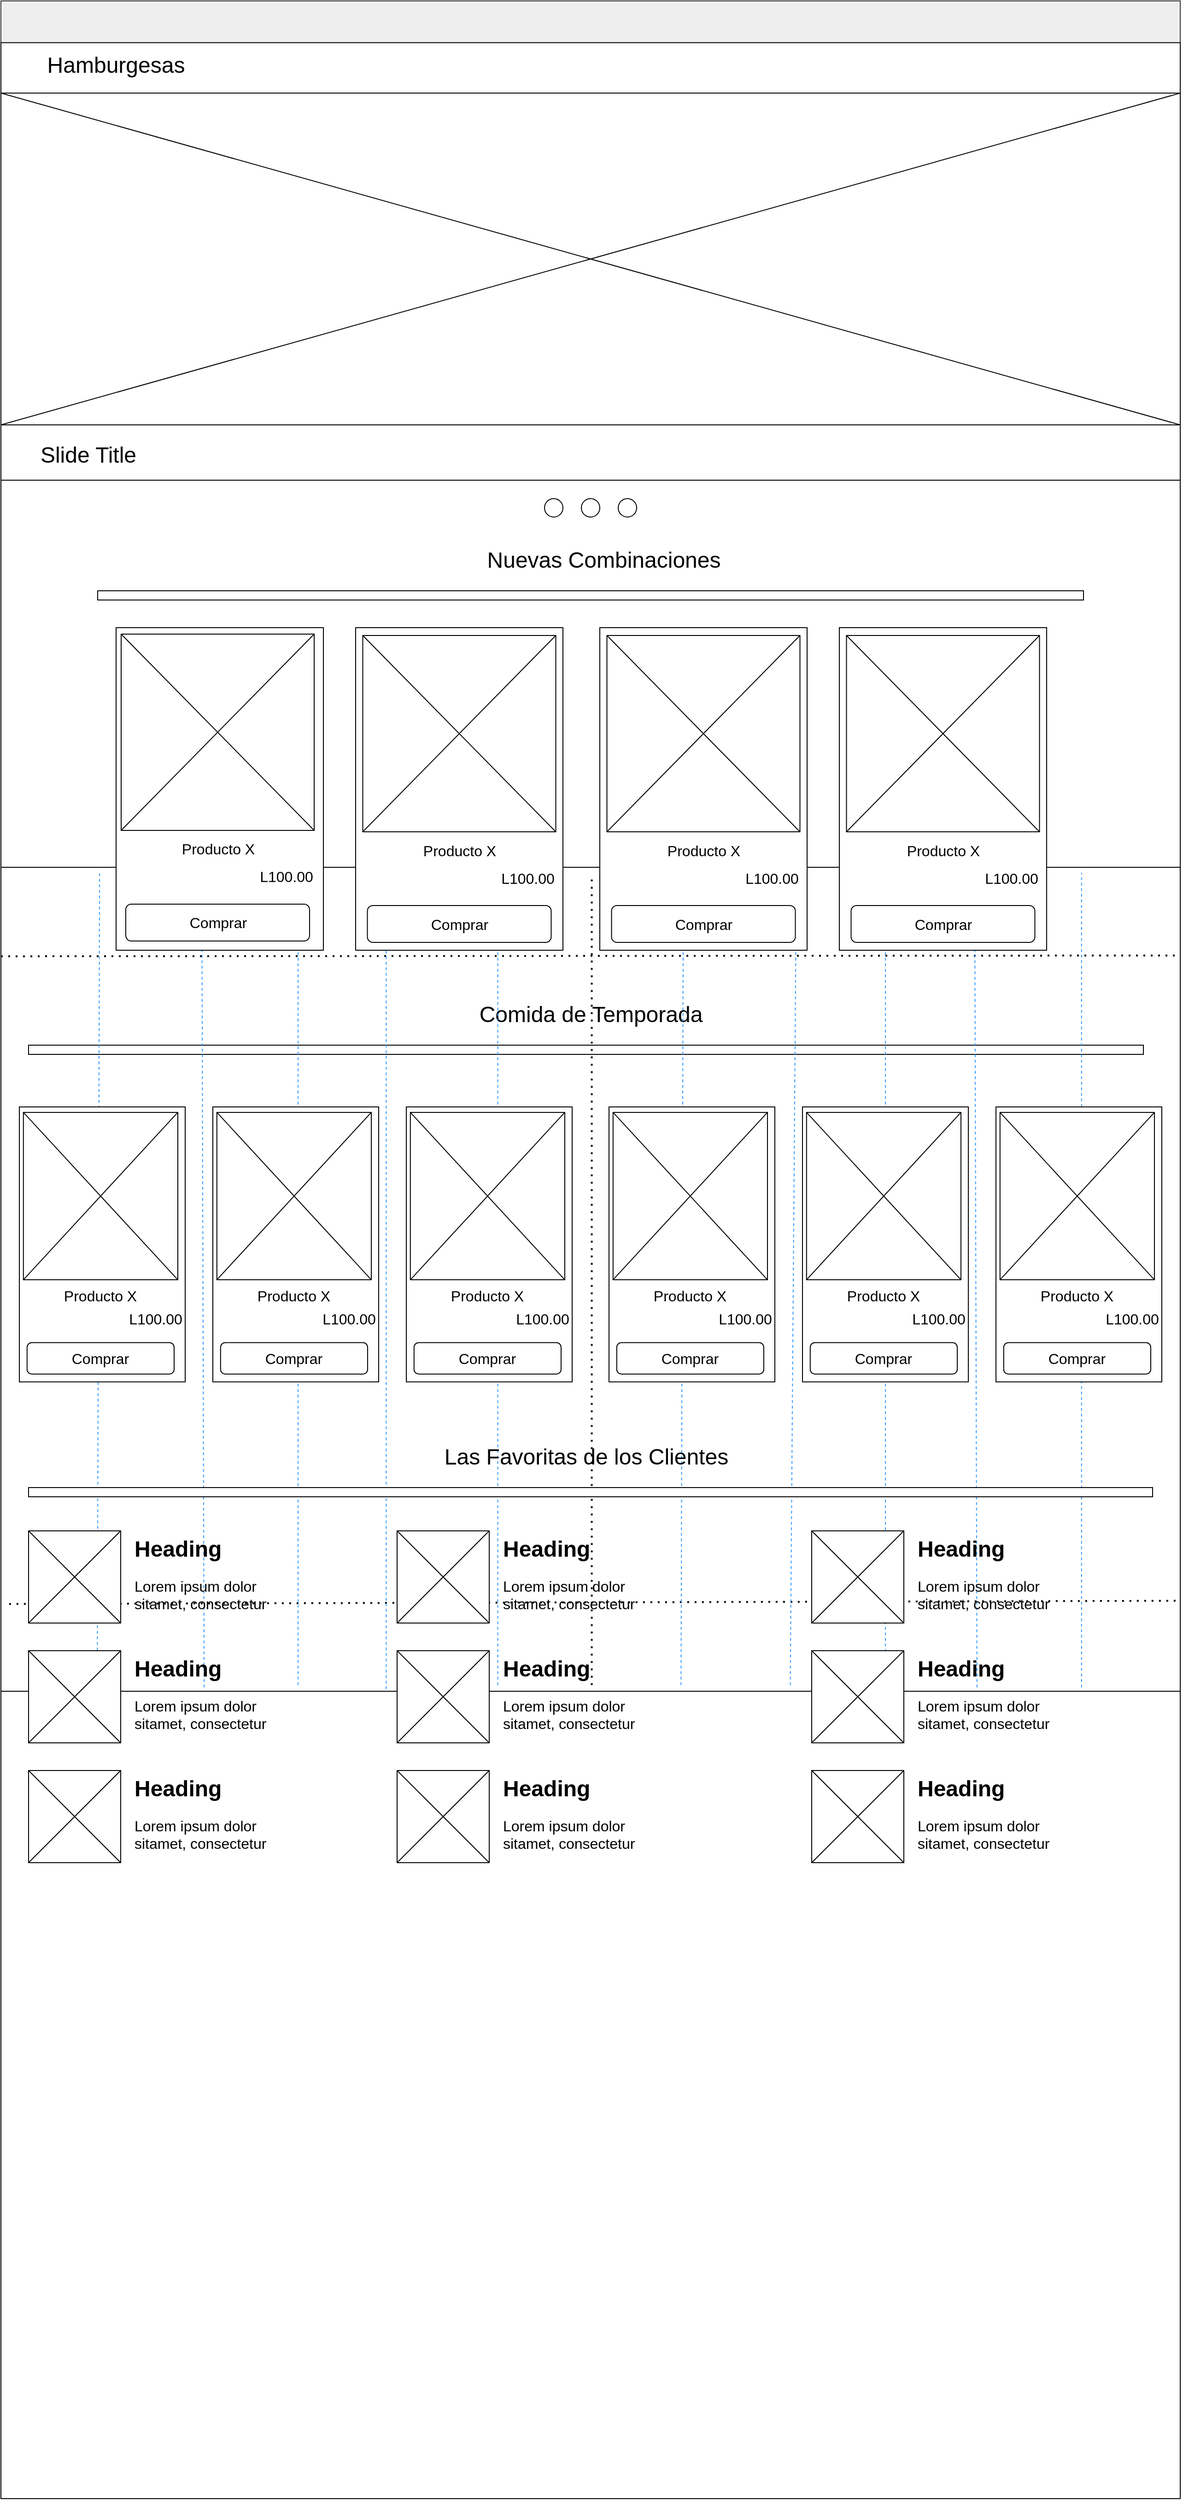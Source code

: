 <mxfile version="14.1.8" type="device"><diagram id="VRSxpaAzxX60_U7LWXu9" name="Página-1"><mxGraphModel dx="1874" dy="1692" grid="1" gridSize="10" guides="1" tooltips="1" connect="1" arrows="1" fold="1" page="1" pageScale="1" pageWidth="850" pageHeight="1100" math="0" shadow="0"><root><mxCell id="0"/><mxCell id="1" parent="0"/><mxCell id="ST38B6QtzJtZYHueAUox-1" value="" style="group;fontSize=16;" vertex="1" connectable="0" parent="1"><mxGeometry y="1610" width="1280" height="940" as="geometry"/></mxCell><mxCell id="ST38B6QtzJtZYHueAUox-2" value="" style="rounded=1;whiteSpace=wrap;html=1;fillColor=#eeeeee;strokeColor=#36393d;arcSize=0;" vertex="1" parent="ST38B6QtzJtZYHueAUox-1"><mxGeometry width="1280" height="50" as="geometry"/></mxCell><mxCell id="ST38B6QtzJtZYHueAUox-3" value="" style="rounded=1;whiteSpace=wrap;html=1;arcSize=0;" vertex="1" parent="ST38B6QtzJtZYHueAUox-1"><mxGeometry y="45.31" width="1280" height="894.69" as="geometry"/></mxCell><mxCell id="ST38B6QtzJtZYHueAUox-4" value="" style="group;imageHeight=6;" vertex="1" connectable="0" parent="1"><mxGeometry y="-160" width="1280" height="2040.0" as="geometry"/></mxCell><mxCell id="ST38B6QtzJtZYHueAUox-5" value="" style="group" vertex="1" connectable="0" parent="ST38B6QtzJtZYHueAUox-4"><mxGeometry x="1.137e-13" y="894.004" width="1280" height="1145.996" as="geometry"/></mxCell><mxCell id="ST38B6QtzJtZYHueAUox-6" value="" style="rounded=1;whiteSpace=wrap;html=1;fillColor=#eeeeee;strokeColor=#36393d;arcSize=0;" vertex="1" parent="ST38B6QtzJtZYHueAUox-5"><mxGeometry width="1280" height="50" as="geometry"/></mxCell><mxCell id="ST38B6QtzJtZYHueAUox-7" value="" style="rounded=1;whiteSpace=wrap;html=1;arcSize=0;" vertex="1" parent="ST38B6QtzJtZYHueAUox-5"><mxGeometry y="45.31" width="1280" height="894.69" as="geometry"/></mxCell><mxCell id="ST38B6QtzJtZYHueAUox-8" value="Comida de Temporada" style="text;html=1;strokeColor=none;fillColor=none;align=center;verticalAlign=middle;whiteSpace=wrap;rounded=0;fontSize=24;" vertex="1" parent="ST38B6QtzJtZYHueAUox-5"><mxGeometry x="453.75" y="196" width="372.5" height="20" as="geometry"/></mxCell><mxCell id="ST38B6QtzJtZYHueAUox-9" value="" style="rounded=0;whiteSpace=wrap;html=1;fontSize=24;imageHeight=6;imageWidth=24;" vertex="1" parent="ST38B6QtzJtZYHueAUox-5"><mxGeometry x="30" y="239" width="1210" height="10" as="geometry"/></mxCell><mxCell id="ST38B6QtzJtZYHueAUox-10" value="" style="group;fontSize=16;" vertex="1" connectable="0" parent="ST38B6QtzJtZYHueAUox-5"><mxGeometry x="-1.137e-13" y="47.656" width="1280" height="1098.34" as="geometry"/></mxCell><mxCell id="ST38B6QtzJtZYHueAUox-11" value="" style="endArrow=none;dashed=1;html=1;dashPattern=1 3;strokeWidth=2;entryX=0.5;entryY=0;entryDx=0;entryDy=0;exitX=0.5;exitY=1;exitDx=0;exitDy=0;" edge="1" parent="ST38B6QtzJtZYHueAUox-10"><mxGeometry x="3.825" width="62.866" height="57.507" as="geometry"><mxPoint x="641.275" y="885.603" as="sourcePoint"/><mxPoint x="641.275" y="6.108" as="targetPoint"/></mxGeometry></mxCell><mxCell id="ST38B6QtzJtZYHueAUox-12" value="" style="endArrow=none;dashed=1;html=1;dashPattern=1 3;strokeWidth=2;exitX=-0.003;exitY=0.101;exitDx=0;exitDy=0;exitPerimeter=0;entryX=0.997;entryY=0.1;entryDx=0;entryDy=0;entryPerimeter=0;" edge="1" parent="ST38B6QtzJtZYHueAUox-10"><mxGeometry x="3.825" width="62.866" height="57.507" as="geometry"><mxPoint y="94.937" as="sourcePoint"/><mxPoint x="1274.9" y="94.057" as="targetPoint"/></mxGeometry></mxCell><mxCell id="ST38B6QtzJtZYHueAUox-13" value="" style="endArrow=none;dashed=1;html=1;dashPattern=1 3;strokeWidth=2;exitX=0.004;exitY=0.9;exitDx=0;exitDy=0;exitPerimeter=0;entryX=1.001;entryY=0.896;entryDx=0;entryDy=0;entryPerimeter=0;" edge="1" parent="ST38B6QtzJtZYHueAUox-10"><mxGeometry x="3.825" width="62.866" height="57.507" as="geometry"><mxPoint x="8.924" y="797.653" as="sourcePoint"/><mxPoint x="1280" y="794.135" as="targetPoint"/></mxGeometry></mxCell><mxCell id="ST38B6QtzJtZYHueAUox-14" value="" style="endArrow=none;dashed=1;html=1;strokeColor=#3399FF;entryX=0.25;entryY=0;entryDx=0;entryDy=0;exitX=0.25;exitY=1;exitDx=0;exitDy=0;" edge="1" parent="ST38B6QtzJtZYHueAUox-10"><mxGeometry x="3.825" width="62.866" height="57.507" as="geometry"><mxPoint x="322.55" y="885.603" as="sourcePoint"/><mxPoint x="322.55" y="6.108" as="targetPoint"/></mxGeometry></mxCell><mxCell id="ST38B6QtzJtZYHueAUox-15" value="" style="endArrow=none;dashed=1;html=1;strokeColor=#3399FF;entryX=0.75;entryY=0;entryDx=0;entryDy=0;exitX=0.75;exitY=1;exitDx=0;exitDy=0;" edge="1" parent="ST38B6QtzJtZYHueAUox-10"><mxGeometry x="3.825" width="62.866" height="57.507" as="geometry"><mxPoint x="960.0" y="885.603" as="sourcePoint"/><mxPoint x="960.0" y="6.108" as="targetPoint"/></mxGeometry></mxCell><mxCell id="ST38B6QtzJtZYHueAUox-16" value="" style="endArrow=none;dashed=1;html=1;strokeColor=#3399FF;entryX=0.081;entryY=-0.002;entryDx=0;entryDy=0;exitX=0.079;exitY=1.005;exitDx=0;exitDy=0;entryPerimeter=0;exitPerimeter=0;" edge="1" parent="ST38B6QtzJtZYHueAUox-10"><mxGeometry x="3.825" width="62.866" height="57.507" as="geometry"><mxPoint x="104.542" y="890.0" as="sourcePoint"/><mxPoint x="107.092" y="4.349" as="targetPoint"/></mxGeometry></mxCell><mxCell id="ST38B6QtzJtZYHueAUox-17" value="" style="endArrow=none;dashed=1;html=1;strokeColor=#3399FF;entryX=0.42;entryY=0.001;entryDx=0;entryDy=0;exitX=0.42;exitY=1;exitDx=0;exitDy=0;entryPerimeter=0;exitPerimeter=0;" edge="1" parent="ST38B6QtzJtZYHueAUox-10"><mxGeometry x="3.825" width="62.866" height="57.507" as="geometry"><mxPoint x="539.283" y="885.603" as="sourcePoint"/><mxPoint x="539.283" y="6.987" as="targetPoint"/></mxGeometry></mxCell><mxCell id="ST38B6QtzJtZYHueAUox-18" value="" style="endArrow=none;dashed=1;html=1;strokeColor=#3399FF;entryX=0.578;entryY=0.001;entryDx=0;entryDy=0;exitX=0.576;exitY=1;exitDx=0;exitDy=0;entryPerimeter=0;exitPerimeter=0;" edge="1" parent="ST38B6QtzJtZYHueAUox-10"><mxGeometry x="3.825" width="62.866" height="57.507" as="geometry"><mxPoint x="738.167" y="885.603" as="sourcePoint"/><mxPoint x="740.717" y="6.987" as="targetPoint"/></mxGeometry></mxCell><mxCell id="ST38B6QtzJtZYHueAUox-19" value="" style="endArrow=none;dashed=1;html=1;strokeColor=#3399FF;entryX=0.917;entryY=-0.002;entryDx=0;entryDy=0;exitX=0.917;exitY=1.003;exitDx=0;exitDy=0;entryPerimeter=0;exitPerimeter=0;" edge="1" parent="ST38B6QtzJtZYHueAUox-10"><mxGeometry x="3.825" width="62.866" height="57.507" as="geometry"><mxPoint x="1172.908" y="888.241" as="sourcePoint"/><mxPoint x="1172.908" y="4.349" as="targetPoint"/></mxGeometry></mxCell><mxCell id="ST38B6QtzJtZYHueAUox-20" value="" style="endArrow=none;dashed=1;html=1;strokeColor=#3399FF;entryX=0.168;entryY=0.001;entryDx=0;entryDy=0;exitX=0.17;exitY=1.003;exitDx=0;exitDy=0;entryPerimeter=0;exitPerimeter=0;" edge="1" parent="ST38B6QtzJtZYHueAUox-10"><mxGeometry x="3.825" width="62.866" height="57.507" as="geometry"><mxPoint x="220.558" y="888.241" as="sourcePoint"/><mxPoint x="218.008" y="6.987" as="targetPoint"/></mxGeometry></mxCell><mxCell id="ST38B6QtzJtZYHueAUox-21" value="" style="endArrow=none;dashed=1;html=1;strokeColor=#3399FF;entryX=0.325;entryY=-0.004;entryDx=0;entryDy=0;exitX=0.325;exitY=1.005;exitDx=0;exitDy=0;entryPerimeter=0;exitPerimeter=0;" edge="1" parent="ST38B6QtzJtZYHueAUox-10"><mxGeometry x="3.825" width="62.866" height="57.507" as="geometry"><mxPoint x="418.167" y="890.0" as="sourcePoint"/><mxPoint x="418.167" y="2.59" as="targetPoint"/></mxGeometry></mxCell><mxCell id="ST38B6QtzJtZYHueAUox-22" value="" style="endArrow=none;dashed=1;html=1;strokeColor=#3399FF;entryX=0.665;entryY=0;entryDx=0;entryDy=0;exitX=0.669;exitY=1;exitDx=0;exitDy=0;entryPerimeter=0;exitPerimeter=0;" edge="1" parent="ST38B6QtzJtZYHueAUox-10"><mxGeometry x="3.825" width="62.866" height="57.507" as="geometry"><mxPoint x="856.733" y="885.603" as="sourcePoint"/><mxPoint x="863.402" as="targetPoint"/></mxGeometry></mxCell><mxCell id="ST38B6QtzJtZYHueAUox-23" value="" style="endArrow=none;dashed=1;html=1;strokeColor=#3399FF;entryX=0.826;entryY=0.001;entryDx=0;entryDy=0;exitX=0.828;exitY=1.003;exitDx=0;exitDy=0;entryPerimeter=0;exitPerimeter=0;" edge="1" parent="ST38B6QtzJtZYHueAUox-10"><mxGeometry x="3.825" width="62.866" height="57.507" as="geometry"><mxPoint x="1059.442" y="888.241" as="sourcePoint"/><mxPoint x="1056.892" y="6.987" as="targetPoint"/></mxGeometry></mxCell><mxCell id="ST38B6QtzJtZYHueAUox-24" value="" style="group" vertex="1" connectable="0" parent="ST38B6QtzJtZYHueAUox-10"><mxGeometry x="20" y="258.34" width="180" height="298.34" as="geometry"/></mxCell><mxCell id="ST38B6QtzJtZYHueAUox-25" value="" style="rounded=0;whiteSpace=wrap;html=1;fontSize=24;" vertex="1" parent="ST38B6QtzJtZYHueAUox-24"><mxGeometry width="180" height="298.34" as="geometry"/></mxCell><mxCell id="ST38B6QtzJtZYHueAUox-26" value="" style="group;fontSize=24;" vertex="1" connectable="0" parent="ST38B6QtzJtZYHueAUox-24"><mxGeometry x="4.4" y="5.967" width="167.6" height="181.561" as="geometry"/></mxCell><mxCell id="ST38B6QtzJtZYHueAUox-27" value="" style="rounded=0;whiteSpace=wrap;html=1;fontSize=24;" vertex="1" parent="ST38B6QtzJtZYHueAUox-26"><mxGeometry width="167.6" height="181.561" as="geometry"/></mxCell><mxCell id="ST38B6QtzJtZYHueAUox-28" value="" style="endArrow=none;html=1;fontSize=24;entryX=1;entryY=0;entryDx=0;entryDy=0;exitX=0;exitY=1;exitDx=0;exitDy=0;" edge="1" parent="ST38B6QtzJtZYHueAUox-26" source="ST38B6QtzJtZYHueAUox-27" target="ST38B6QtzJtZYHueAUox-27"><mxGeometry width="50" height="50" relative="1" as="geometry"><mxPoint x="27.933" y="514.423" as="sourcePoint"/><mxPoint x="97.767" y="363.122" as="targetPoint"/></mxGeometry></mxCell><mxCell id="ST38B6QtzJtZYHueAUox-29" value="" style="endArrow=none;html=1;fontSize=24;exitX=0;exitY=0;exitDx=0;exitDy=0;entryX=1;entryY=1;entryDx=0;entryDy=0;" edge="1" parent="ST38B6QtzJtZYHueAUox-26" source="ST38B6QtzJtZYHueAUox-27" target="ST38B6QtzJtZYHueAUox-27"><mxGeometry width="50" height="50" relative="1" as="geometry"><mxPoint x="41.9" y="423.643" as="sourcePoint"/><mxPoint x="111.733" y="272.342" as="targetPoint"/></mxGeometry></mxCell><mxCell id="ST38B6QtzJtZYHueAUox-30" value="Producto X" style="text;html=1;strokeColor=none;fillColor=none;align=center;verticalAlign=middle;whiteSpace=wrap;rounded=0;fontSize=16;" vertex="1" parent="ST38B6QtzJtZYHueAUox-24"><mxGeometry x="4.4" y="196.052" width="167.6" height="17.048" as="geometry"/></mxCell><mxCell id="ST38B6QtzJtZYHueAUox-31" value="L100.00" style="text;html=1;strokeColor=none;fillColor=none;align=center;verticalAlign=middle;whiteSpace=wrap;rounded=0;fontSize=16;" vertex="1" parent="ST38B6QtzJtZYHueAUox-24"><mxGeometry x="124" y="221.624" width="48" height="17.048" as="geometry"/></mxCell><mxCell id="ST38B6QtzJtZYHueAUox-32" value="Comprar" style="rounded=1;whiteSpace=wrap;html=1;fontSize=16;" vertex="1" parent="ST38B6QtzJtZYHueAUox-24"><mxGeometry x="8.4" y="255.72" width="159.6" height="34.096" as="geometry"/></mxCell><mxCell id="ST38B6QtzJtZYHueAUox-33" value="" style="group" vertex="1" connectable="0" parent="ST38B6QtzJtZYHueAUox-10"><mxGeometry x="660" y="258.34" width="180" height="298.34" as="geometry"/></mxCell><mxCell id="ST38B6QtzJtZYHueAUox-34" value="" style="rounded=0;whiteSpace=wrap;html=1;fontSize=24;" vertex="1" parent="ST38B6QtzJtZYHueAUox-33"><mxGeometry width="180" height="298.34" as="geometry"/></mxCell><mxCell id="ST38B6QtzJtZYHueAUox-35" value="" style="group;fontSize=24;" vertex="1" connectable="0" parent="ST38B6QtzJtZYHueAUox-33"><mxGeometry x="4.4" y="5.967" width="167.6" height="181.561" as="geometry"/></mxCell><mxCell id="ST38B6QtzJtZYHueAUox-36" value="" style="rounded=0;whiteSpace=wrap;html=1;fontSize=24;" vertex="1" parent="ST38B6QtzJtZYHueAUox-35"><mxGeometry width="167.6" height="181.561" as="geometry"/></mxCell><mxCell id="ST38B6QtzJtZYHueAUox-37" value="" style="endArrow=none;html=1;fontSize=24;entryX=1;entryY=0;entryDx=0;entryDy=0;exitX=0;exitY=1;exitDx=0;exitDy=0;" edge="1" parent="ST38B6QtzJtZYHueAUox-35" source="ST38B6QtzJtZYHueAUox-36" target="ST38B6QtzJtZYHueAUox-36"><mxGeometry width="50" height="50" relative="1" as="geometry"><mxPoint x="27.933" y="514.423" as="sourcePoint"/><mxPoint x="97.767" y="363.122" as="targetPoint"/></mxGeometry></mxCell><mxCell id="ST38B6QtzJtZYHueAUox-38" value="" style="endArrow=none;html=1;fontSize=24;exitX=0;exitY=0;exitDx=0;exitDy=0;entryX=1;entryY=1;entryDx=0;entryDy=0;" edge="1" parent="ST38B6QtzJtZYHueAUox-35" source="ST38B6QtzJtZYHueAUox-36" target="ST38B6QtzJtZYHueAUox-36"><mxGeometry width="50" height="50" relative="1" as="geometry"><mxPoint x="41.9" y="423.643" as="sourcePoint"/><mxPoint x="111.733" y="272.342" as="targetPoint"/></mxGeometry></mxCell><mxCell id="ST38B6QtzJtZYHueAUox-39" value="Producto X" style="text;html=1;strokeColor=none;fillColor=none;align=center;verticalAlign=middle;whiteSpace=wrap;rounded=0;fontSize=16;" vertex="1" parent="ST38B6QtzJtZYHueAUox-33"><mxGeometry x="4.4" y="196.052" width="167.6" height="17.048" as="geometry"/></mxCell><mxCell id="ST38B6QtzJtZYHueAUox-40" value="L100.00" style="text;html=1;strokeColor=none;fillColor=none;align=center;verticalAlign=middle;whiteSpace=wrap;rounded=0;fontSize=16;" vertex="1" parent="ST38B6QtzJtZYHueAUox-33"><mxGeometry x="124" y="221.624" width="48" height="17.048" as="geometry"/></mxCell><mxCell id="ST38B6QtzJtZYHueAUox-41" value="Comprar" style="rounded=1;whiteSpace=wrap;html=1;fontSize=16;" vertex="1" parent="ST38B6QtzJtZYHueAUox-33"><mxGeometry x="8.4" y="255.72" width="159.6" height="34.096" as="geometry"/></mxCell><mxCell id="ST38B6QtzJtZYHueAUox-42" value="" style="group" vertex="1" connectable="0" parent="ST38B6QtzJtZYHueAUox-10"><mxGeometry x="870" y="258.34" width="180" height="298.34" as="geometry"/></mxCell><mxCell id="ST38B6QtzJtZYHueAUox-43" value="" style="rounded=0;whiteSpace=wrap;html=1;fontSize=24;" vertex="1" parent="ST38B6QtzJtZYHueAUox-42"><mxGeometry width="180" height="298.34" as="geometry"/></mxCell><mxCell id="ST38B6QtzJtZYHueAUox-44" value="" style="group;fontSize=24;" vertex="1" connectable="0" parent="ST38B6QtzJtZYHueAUox-42"><mxGeometry x="4.4" y="5.967" width="167.6" height="181.561" as="geometry"/></mxCell><mxCell id="ST38B6QtzJtZYHueAUox-45" value="" style="rounded=0;whiteSpace=wrap;html=1;fontSize=24;" vertex="1" parent="ST38B6QtzJtZYHueAUox-44"><mxGeometry width="167.6" height="181.561" as="geometry"/></mxCell><mxCell id="ST38B6QtzJtZYHueAUox-46" value="" style="endArrow=none;html=1;fontSize=24;entryX=1;entryY=0;entryDx=0;entryDy=0;exitX=0;exitY=1;exitDx=0;exitDy=0;" edge="1" parent="ST38B6QtzJtZYHueAUox-44" source="ST38B6QtzJtZYHueAUox-45" target="ST38B6QtzJtZYHueAUox-45"><mxGeometry width="50" height="50" relative="1" as="geometry"><mxPoint x="27.933" y="514.423" as="sourcePoint"/><mxPoint x="97.767" y="363.122" as="targetPoint"/></mxGeometry></mxCell><mxCell id="ST38B6QtzJtZYHueAUox-47" value="" style="endArrow=none;html=1;fontSize=24;exitX=0;exitY=0;exitDx=0;exitDy=0;entryX=1;entryY=1;entryDx=0;entryDy=0;" edge="1" parent="ST38B6QtzJtZYHueAUox-44" source="ST38B6QtzJtZYHueAUox-45" target="ST38B6QtzJtZYHueAUox-45"><mxGeometry width="50" height="50" relative="1" as="geometry"><mxPoint x="41.9" y="423.643" as="sourcePoint"/><mxPoint x="111.733" y="272.342" as="targetPoint"/></mxGeometry></mxCell><mxCell id="ST38B6QtzJtZYHueAUox-48" value="Producto X" style="text;html=1;strokeColor=none;fillColor=none;align=center;verticalAlign=middle;whiteSpace=wrap;rounded=0;fontSize=16;" vertex="1" parent="ST38B6QtzJtZYHueAUox-42"><mxGeometry x="4.4" y="196.052" width="167.6" height="17.048" as="geometry"/></mxCell><mxCell id="ST38B6QtzJtZYHueAUox-49" value="L100.00" style="text;html=1;strokeColor=none;fillColor=none;align=center;verticalAlign=middle;whiteSpace=wrap;rounded=0;fontSize=16;" vertex="1" parent="ST38B6QtzJtZYHueAUox-42"><mxGeometry x="124" y="221.624" width="48" height="17.048" as="geometry"/></mxCell><mxCell id="ST38B6QtzJtZYHueAUox-50" value="Comprar" style="rounded=1;whiteSpace=wrap;html=1;fontSize=16;" vertex="1" parent="ST38B6QtzJtZYHueAUox-42"><mxGeometry x="8.4" y="255.72" width="159.6" height="34.096" as="geometry"/></mxCell><mxCell id="ST38B6QtzJtZYHueAUox-51" value="" style="group" vertex="1" connectable="0" parent="ST38B6QtzJtZYHueAUox-10"><mxGeometry x="430" y="718.34" width="300" height="110" as="geometry"/></mxCell><mxCell id="ST38B6QtzJtZYHueAUox-52" value="" style="group;fontSize=16;" vertex="1" connectable="0" parent="ST38B6QtzJtZYHueAUox-51"><mxGeometry width="100" height="100" as="geometry"/></mxCell><mxCell id="ST38B6QtzJtZYHueAUox-53" value="" style="rounded=0;whiteSpace=wrap;html=1;fontSize=24;" vertex="1" parent="ST38B6QtzJtZYHueAUox-52"><mxGeometry width="100" height="100" as="geometry"/></mxCell><mxCell id="ST38B6QtzJtZYHueAUox-54" value="" style="endArrow=none;html=1;fontSize=24;entryX=1;entryY=0;entryDx=0;entryDy=0;exitX=0;exitY=1;exitDx=0;exitDy=0;" edge="1" parent="ST38B6QtzJtZYHueAUox-52" source="ST38B6QtzJtZYHueAUox-53" target="ST38B6QtzJtZYHueAUox-53"><mxGeometry width="50" height="50" relative="1" as="geometry"><mxPoint x="16.667" y="283.333" as="sourcePoint"/><mxPoint x="58.333" y="200" as="targetPoint"/></mxGeometry></mxCell><mxCell id="ST38B6QtzJtZYHueAUox-55" value="" style="endArrow=none;html=1;fontSize=24;exitX=0;exitY=0;exitDx=0;exitDy=0;entryX=1;entryY=1;entryDx=0;entryDy=0;" edge="1" parent="ST38B6QtzJtZYHueAUox-52" source="ST38B6QtzJtZYHueAUox-53" target="ST38B6QtzJtZYHueAUox-53"><mxGeometry width="50" height="50" relative="1" as="geometry"><mxPoint x="25" y="233.333" as="sourcePoint"/><mxPoint x="66.667" y="150" as="targetPoint"/></mxGeometry></mxCell><mxCell id="ST38B6QtzJtZYHueAUox-56" value="&lt;p style=&quot;line-height: 60%&quot;&gt;&lt;/p&gt;&lt;h1 style=&quot;font-size: 24px&quot;&gt;&lt;font style=&quot;font-size: 24px ; line-height: 40%&quot;&gt;Heading&lt;/font&gt;&lt;/h1&gt;&lt;p&gt;Lorem ipsum dolor sitamet, consectetur&amp;nbsp;&lt;/p&gt;&lt;p&gt;&lt;/p&gt;" style="text;html=1;strokeColor=none;fillColor=none;spacing=5;spacingTop=-20;whiteSpace=wrap;overflow=hidden;rounded=0;fontSize=16;" vertex="1" parent="ST38B6QtzJtZYHueAUox-51"><mxGeometry x="110" width="190" height="110" as="geometry"/></mxCell><mxCell id="ST38B6QtzJtZYHueAUox-57" value="" style="group" vertex="1" connectable="0" parent="ST38B6QtzJtZYHueAUox-10"><mxGeometry x="430" y="848.34" width="300" height="110" as="geometry"/></mxCell><mxCell id="ST38B6QtzJtZYHueAUox-58" value="" style="group;fontSize=16;" vertex="1" connectable="0" parent="ST38B6QtzJtZYHueAUox-57"><mxGeometry width="100" height="100" as="geometry"/></mxCell><mxCell id="ST38B6QtzJtZYHueAUox-59" value="" style="rounded=0;whiteSpace=wrap;html=1;fontSize=24;" vertex="1" parent="ST38B6QtzJtZYHueAUox-58"><mxGeometry width="100" height="100" as="geometry"/></mxCell><mxCell id="ST38B6QtzJtZYHueAUox-60" value="" style="endArrow=none;html=1;fontSize=24;entryX=1;entryY=0;entryDx=0;entryDy=0;exitX=0;exitY=1;exitDx=0;exitDy=0;" edge="1" parent="ST38B6QtzJtZYHueAUox-58" source="ST38B6QtzJtZYHueAUox-59" target="ST38B6QtzJtZYHueAUox-59"><mxGeometry width="50" height="50" relative="1" as="geometry"><mxPoint x="16.667" y="283.333" as="sourcePoint"/><mxPoint x="58.333" y="200" as="targetPoint"/></mxGeometry></mxCell><mxCell id="ST38B6QtzJtZYHueAUox-61" value="" style="endArrow=none;html=1;fontSize=24;exitX=0;exitY=0;exitDx=0;exitDy=0;entryX=1;entryY=1;entryDx=0;entryDy=0;" edge="1" parent="ST38B6QtzJtZYHueAUox-58" source="ST38B6QtzJtZYHueAUox-59" target="ST38B6QtzJtZYHueAUox-59"><mxGeometry width="50" height="50" relative="1" as="geometry"><mxPoint x="25" y="233.333" as="sourcePoint"/><mxPoint x="66.667" y="150" as="targetPoint"/></mxGeometry></mxCell><mxCell id="ST38B6QtzJtZYHueAUox-62" value="&lt;p style=&quot;line-height: 60%&quot;&gt;&lt;/p&gt;&lt;h1 style=&quot;font-size: 24px&quot;&gt;&lt;font style=&quot;font-size: 24px ; line-height: 40%&quot;&gt;Heading&lt;/font&gt;&lt;/h1&gt;&lt;p&gt;Lorem ipsum dolor sitamet, consectetur&amp;nbsp;&lt;/p&gt;&lt;p&gt;&lt;/p&gt;" style="text;html=1;strokeColor=none;fillColor=none;spacing=5;spacingTop=-20;whiteSpace=wrap;overflow=hidden;rounded=0;fontSize=16;" vertex="1" parent="ST38B6QtzJtZYHueAUox-57"><mxGeometry x="110" width="190" height="110" as="geometry"/></mxCell><mxCell id="ST38B6QtzJtZYHueAUox-63" value="" style="group" vertex="1" connectable="0" parent="ST38B6QtzJtZYHueAUox-10"><mxGeometry x="430" y="978.34" width="300" height="110" as="geometry"/></mxCell><mxCell id="ST38B6QtzJtZYHueAUox-64" value="" style="group;fontSize=16;" vertex="1" connectable="0" parent="ST38B6QtzJtZYHueAUox-63"><mxGeometry width="100" height="100" as="geometry"/></mxCell><mxCell id="ST38B6QtzJtZYHueAUox-65" value="" style="rounded=0;whiteSpace=wrap;html=1;fontSize=24;" vertex="1" parent="ST38B6QtzJtZYHueAUox-64"><mxGeometry width="100" height="100" as="geometry"/></mxCell><mxCell id="ST38B6QtzJtZYHueAUox-66" value="" style="endArrow=none;html=1;fontSize=24;entryX=1;entryY=0;entryDx=0;entryDy=0;exitX=0;exitY=1;exitDx=0;exitDy=0;" edge="1" parent="ST38B6QtzJtZYHueAUox-64" source="ST38B6QtzJtZYHueAUox-65" target="ST38B6QtzJtZYHueAUox-65"><mxGeometry width="50" height="50" relative="1" as="geometry"><mxPoint x="16.667" y="283.333" as="sourcePoint"/><mxPoint x="58.333" y="200" as="targetPoint"/></mxGeometry></mxCell><mxCell id="ST38B6QtzJtZYHueAUox-67" value="" style="endArrow=none;html=1;fontSize=24;exitX=0;exitY=0;exitDx=0;exitDy=0;entryX=1;entryY=1;entryDx=0;entryDy=0;" edge="1" parent="ST38B6QtzJtZYHueAUox-64" source="ST38B6QtzJtZYHueAUox-65" target="ST38B6QtzJtZYHueAUox-65"><mxGeometry width="50" height="50" relative="1" as="geometry"><mxPoint x="25" y="233.333" as="sourcePoint"/><mxPoint x="66.667" y="150" as="targetPoint"/></mxGeometry></mxCell><mxCell id="ST38B6QtzJtZYHueAUox-68" value="&lt;p style=&quot;line-height: 60%&quot;&gt;&lt;/p&gt;&lt;h1 style=&quot;font-size: 24px&quot;&gt;&lt;font style=&quot;font-size: 24px ; line-height: 40%&quot;&gt;Heading&lt;/font&gt;&lt;/h1&gt;&lt;p&gt;Lorem ipsum dolor sitamet, consectetur&amp;nbsp;&lt;/p&gt;&lt;p&gt;&lt;/p&gt;" style="text;html=1;strokeColor=none;fillColor=none;spacing=5;spacingTop=-20;whiteSpace=wrap;overflow=hidden;rounded=0;fontSize=16;" vertex="1" parent="ST38B6QtzJtZYHueAUox-63"><mxGeometry x="110" width="190" height="110" as="geometry"/></mxCell><mxCell id="ST38B6QtzJtZYHueAUox-69" value="" style="group" vertex="1" connectable="0" parent="ST38B6QtzJtZYHueAUox-10"><mxGeometry x="880" y="718.34" width="300" height="110" as="geometry"/></mxCell><mxCell id="ST38B6QtzJtZYHueAUox-70" value="" style="group;fontSize=16;" vertex="1" connectable="0" parent="ST38B6QtzJtZYHueAUox-69"><mxGeometry width="100" height="100" as="geometry"/></mxCell><mxCell id="ST38B6QtzJtZYHueAUox-71" value="" style="rounded=0;whiteSpace=wrap;html=1;fontSize=24;" vertex="1" parent="ST38B6QtzJtZYHueAUox-70"><mxGeometry width="100" height="100" as="geometry"/></mxCell><mxCell id="ST38B6QtzJtZYHueAUox-72" value="" style="endArrow=none;html=1;fontSize=24;entryX=1;entryY=0;entryDx=0;entryDy=0;exitX=0;exitY=1;exitDx=0;exitDy=0;" edge="1" parent="ST38B6QtzJtZYHueAUox-70" source="ST38B6QtzJtZYHueAUox-71" target="ST38B6QtzJtZYHueAUox-71"><mxGeometry width="50" height="50" relative="1" as="geometry"><mxPoint x="16.667" y="283.333" as="sourcePoint"/><mxPoint x="58.333" y="200" as="targetPoint"/></mxGeometry></mxCell><mxCell id="ST38B6QtzJtZYHueAUox-73" value="" style="endArrow=none;html=1;fontSize=24;exitX=0;exitY=0;exitDx=0;exitDy=0;entryX=1;entryY=1;entryDx=0;entryDy=0;" edge="1" parent="ST38B6QtzJtZYHueAUox-70" source="ST38B6QtzJtZYHueAUox-71" target="ST38B6QtzJtZYHueAUox-71"><mxGeometry width="50" height="50" relative="1" as="geometry"><mxPoint x="25" y="233.333" as="sourcePoint"/><mxPoint x="66.667" y="150" as="targetPoint"/></mxGeometry></mxCell><mxCell id="ST38B6QtzJtZYHueAUox-74" value="&lt;p style=&quot;line-height: 60%&quot;&gt;&lt;/p&gt;&lt;h1 style=&quot;font-size: 24px&quot;&gt;&lt;font style=&quot;font-size: 24px ; line-height: 40%&quot;&gt;Heading&lt;/font&gt;&lt;/h1&gt;&lt;p&gt;Lorem ipsum dolor sitamet, consectetur&amp;nbsp;&lt;/p&gt;&lt;p&gt;&lt;/p&gt;" style="text;html=1;strokeColor=none;fillColor=none;spacing=5;spacingTop=-20;whiteSpace=wrap;overflow=hidden;rounded=0;fontSize=16;" vertex="1" parent="ST38B6QtzJtZYHueAUox-69"><mxGeometry x="110" width="190" height="110" as="geometry"/></mxCell><mxCell id="ST38B6QtzJtZYHueAUox-75" value="" style="group" vertex="1" connectable="0" parent="ST38B6QtzJtZYHueAUox-10"><mxGeometry x="880" y="848.34" width="300" height="110" as="geometry"/></mxCell><mxCell id="ST38B6QtzJtZYHueAUox-76" value="" style="group;fontSize=16;" vertex="1" connectable="0" parent="ST38B6QtzJtZYHueAUox-75"><mxGeometry width="100" height="100" as="geometry"/></mxCell><mxCell id="ST38B6QtzJtZYHueAUox-77" value="" style="rounded=0;whiteSpace=wrap;html=1;fontSize=24;" vertex="1" parent="ST38B6QtzJtZYHueAUox-76"><mxGeometry width="100" height="100" as="geometry"/></mxCell><mxCell id="ST38B6QtzJtZYHueAUox-78" value="" style="endArrow=none;html=1;fontSize=24;entryX=1;entryY=0;entryDx=0;entryDy=0;exitX=0;exitY=1;exitDx=0;exitDy=0;" edge="1" parent="ST38B6QtzJtZYHueAUox-76" source="ST38B6QtzJtZYHueAUox-77" target="ST38B6QtzJtZYHueAUox-77"><mxGeometry width="50" height="50" relative="1" as="geometry"><mxPoint x="16.667" y="283.333" as="sourcePoint"/><mxPoint x="58.333" y="200" as="targetPoint"/></mxGeometry></mxCell><mxCell id="ST38B6QtzJtZYHueAUox-79" value="" style="endArrow=none;html=1;fontSize=24;exitX=0;exitY=0;exitDx=0;exitDy=0;entryX=1;entryY=1;entryDx=0;entryDy=0;" edge="1" parent="ST38B6QtzJtZYHueAUox-76" source="ST38B6QtzJtZYHueAUox-77" target="ST38B6QtzJtZYHueAUox-77"><mxGeometry width="50" height="50" relative="1" as="geometry"><mxPoint x="25" y="233.333" as="sourcePoint"/><mxPoint x="66.667" y="150" as="targetPoint"/></mxGeometry></mxCell><mxCell id="ST38B6QtzJtZYHueAUox-80" value="&lt;p style=&quot;line-height: 60%&quot;&gt;&lt;/p&gt;&lt;h1 style=&quot;font-size: 24px&quot;&gt;&lt;font style=&quot;font-size: 24px ; line-height: 40%&quot;&gt;Heading&lt;/font&gt;&lt;/h1&gt;&lt;p&gt;Lorem ipsum dolor sitamet, consectetur&amp;nbsp;&lt;/p&gt;&lt;p&gt;&lt;/p&gt;" style="text;html=1;strokeColor=none;fillColor=none;spacing=5;spacingTop=-20;whiteSpace=wrap;overflow=hidden;rounded=0;fontSize=16;" vertex="1" parent="ST38B6QtzJtZYHueAUox-75"><mxGeometry x="110" width="190" height="110" as="geometry"/></mxCell><mxCell id="ST38B6QtzJtZYHueAUox-81" value="" style="group" vertex="1" connectable="0" parent="ST38B6QtzJtZYHueAUox-10"><mxGeometry x="880" y="978.34" width="300" height="110" as="geometry"/></mxCell><mxCell id="ST38B6QtzJtZYHueAUox-82" value="" style="group;fontSize=16;" vertex="1" connectable="0" parent="ST38B6QtzJtZYHueAUox-81"><mxGeometry width="100" height="100" as="geometry"/></mxCell><mxCell id="ST38B6QtzJtZYHueAUox-83" value="" style="rounded=0;whiteSpace=wrap;html=1;fontSize=24;" vertex="1" parent="ST38B6QtzJtZYHueAUox-82"><mxGeometry width="100" height="100" as="geometry"/></mxCell><mxCell id="ST38B6QtzJtZYHueAUox-84" value="" style="endArrow=none;html=1;fontSize=24;entryX=1;entryY=0;entryDx=0;entryDy=0;exitX=0;exitY=1;exitDx=0;exitDy=0;" edge="1" parent="ST38B6QtzJtZYHueAUox-82" source="ST38B6QtzJtZYHueAUox-83" target="ST38B6QtzJtZYHueAUox-83"><mxGeometry width="50" height="50" relative="1" as="geometry"><mxPoint x="16.667" y="283.333" as="sourcePoint"/><mxPoint x="58.333" y="200" as="targetPoint"/></mxGeometry></mxCell><mxCell id="ST38B6QtzJtZYHueAUox-85" value="" style="endArrow=none;html=1;fontSize=24;exitX=0;exitY=0;exitDx=0;exitDy=0;entryX=1;entryY=1;entryDx=0;entryDy=0;" edge="1" parent="ST38B6QtzJtZYHueAUox-82" source="ST38B6QtzJtZYHueAUox-83" target="ST38B6QtzJtZYHueAUox-83"><mxGeometry width="50" height="50" relative="1" as="geometry"><mxPoint x="25" y="233.333" as="sourcePoint"/><mxPoint x="66.667" y="150" as="targetPoint"/></mxGeometry></mxCell><mxCell id="ST38B6QtzJtZYHueAUox-86" value="&lt;p style=&quot;line-height: 60%&quot;&gt;&lt;/p&gt;&lt;h1 style=&quot;font-size: 24px&quot;&gt;&lt;font style=&quot;font-size: 24px ; line-height: 40%&quot;&gt;Heading&lt;/font&gt;&lt;/h1&gt;&lt;p&gt;Lorem ipsum dolor sitamet, consectetur&amp;nbsp;&lt;/p&gt;&lt;p&gt;&lt;/p&gt;" style="text;html=1;strokeColor=none;fillColor=none;spacing=5;spacingTop=-20;whiteSpace=wrap;overflow=hidden;rounded=0;fontSize=16;" vertex="1" parent="ST38B6QtzJtZYHueAUox-81"><mxGeometry x="110" width="190" height="110" as="geometry"/></mxCell><mxCell id="ST38B6QtzJtZYHueAUox-87" value="" style="group" vertex="1" connectable="0" parent="ST38B6QtzJtZYHueAUox-5"><mxGeometry x="230.0" y="305.996" width="180" height="298.34" as="geometry"/></mxCell><mxCell id="ST38B6QtzJtZYHueAUox-88" value="" style="rounded=0;whiteSpace=wrap;html=1;fontSize=24;" vertex="1" parent="ST38B6QtzJtZYHueAUox-87"><mxGeometry width="180" height="298.34" as="geometry"/></mxCell><mxCell id="ST38B6QtzJtZYHueAUox-89" value="" style="group;fontSize=24;" vertex="1" connectable="0" parent="ST38B6QtzJtZYHueAUox-87"><mxGeometry x="4.4" y="5.967" width="167.6" height="181.561" as="geometry"/></mxCell><mxCell id="ST38B6QtzJtZYHueAUox-90" value="" style="rounded=0;whiteSpace=wrap;html=1;fontSize=24;" vertex="1" parent="ST38B6QtzJtZYHueAUox-89"><mxGeometry width="167.6" height="181.561" as="geometry"/></mxCell><mxCell id="ST38B6QtzJtZYHueAUox-91" value="" style="endArrow=none;html=1;fontSize=24;entryX=1;entryY=0;entryDx=0;entryDy=0;exitX=0;exitY=1;exitDx=0;exitDy=0;" edge="1" parent="ST38B6QtzJtZYHueAUox-89" source="ST38B6QtzJtZYHueAUox-90" target="ST38B6QtzJtZYHueAUox-90"><mxGeometry width="50" height="50" relative="1" as="geometry"><mxPoint x="27.933" y="514.423" as="sourcePoint"/><mxPoint x="97.767" y="363.122" as="targetPoint"/></mxGeometry></mxCell><mxCell id="ST38B6QtzJtZYHueAUox-92" value="" style="endArrow=none;html=1;fontSize=24;exitX=0;exitY=0;exitDx=0;exitDy=0;entryX=1;entryY=1;entryDx=0;entryDy=0;" edge="1" parent="ST38B6QtzJtZYHueAUox-89" source="ST38B6QtzJtZYHueAUox-90" target="ST38B6QtzJtZYHueAUox-90"><mxGeometry width="50" height="50" relative="1" as="geometry"><mxPoint x="41.9" y="423.643" as="sourcePoint"/><mxPoint x="111.733" y="272.342" as="targetPoint"/></mxGeometry></mxCell><mxCell id="ST38B6QtzJtZYHueAUox-93" value="Producto X" style="text;html=1;strokeColor=none;fillColor=none;align=center;verticalAlign=middle;whiteSpace=wrap;rounded=0;fontSize=16;" vertex="1" parent="ST38B6QtzJtZYHueAUox-87"><mxGeometry x="4.4" y="196.052" width="167.6" height="17.048" as="geometry"/></mxCell><mxCell id="ST38B6QtzJtZYHueAUox-94" value="L100.00" style="text;html=1;strokeColor=none;fillColor=none;align=center;verticalAlign=middle;whiteSpace=wrap;rounded=0;fontSize=16;" vertex="1" parent="ST38B6QtzJtZYHueAUox-87"><mxGeometry x="124" y="221.624" width="48" height="17.048" as="geometry"/></mxCell><mxCell id="ST38B6QtzJtZYHueAUox-95" value="Comprar" style="rounded=1;whiteSpace=wrap;html=1;fontSize=16;" vertex="1" parent="ST38B6QtzJtZYHueAUox-87"><mxGeometry x="8.4" y="255.72" width="159.6" height="34.096" as="geometry"/></mxCell><mxCell id="ST38B6QtzJtZYHueAUox-96" value="" style="group" vertex="1" connectable="0" parent="ST38B6QtzJtZYHueAUox-5"><mxGeometry x="440.0" y="305.996" width="180" height="298.34" as="geometry"/></mxCell><mxCell id="ST38B6QtzJtZYHueAUox-97" value="" style="rounded=0;whiteSpace=wrap;html=1;fontSize=24;" vertex="1" parent="ST38B6QtzJtZYHueAUox-96"><mxGeometry width="180" height="298.34" as="geometry"/></mxCell><mxCell id="ST38B6QtzJtZYHueAUox-98" value="" style="group;fontSize=24;" vertex="1" connectable="0" parent="ST38B6QtzJtZYHueAUox-96"><mxGeometry x="4.4" y="5.967" width="167.6" height="181.561" as="geometry"/></mxCell><mxCell id="ST38B6QtzJtZYHueAUox-99" value="" style="rounded=0;whiteSpace=wrap;html=1;fontSize=24;" vertex="1" parent="ST38B6QtzJtZYHueAUox-98"><mxGeometry width="167.6" height="181.561" as="geometry"/></mxCell><mxCell id="ST38B6QtzJtZYHueAUox-100" value="" style="endArrow=none;html=1;fontSize=24;entryX=1;entryY=0;entryDx=0;entryDy=0;exitX=0;exitY=1;exitDx=0;exitDy=0;" edge="1" parent="ST38B6QtzJtZYHueAUox-98" source="ST38B6QtzJtZYHueAUox-99" target="ST38B6QtzJtZYHueAUox-99"><mxGeometry width="50" height="50" relative="1" as="geometry"><mxPoint x="27.933" y="514.423" as="sourcePoint"/><mxPoint x="97.767" y="363.122" as="targetPoint"/></mxGeometry></mxCell><mxCell id="ST38B6QtzJtZYHueAUox-101" value="" style="endArrow=none;html=1;fontSize=24;exitX=0;exitY=0;exitDx=0;exitDy=0;entryX=1;entryY=1;entryDx=0;entryDy=0;" edge="1" parent="ST38B6QtzJtZYHueAUox-98" source="ST38B6QtzJtZYHueAUox-99" target="ST38B6QtzJtZYHueAUox-99"><mxGeometry width="50" height="50" relative="1" as="geometry"><mxPoint x="41.9" y="423.643" as="sourcePoint"/><mxPoint x="111.733" y="272.342" as="targetPoint"/></mxGeometry></mxCell><mxCell id="ST38B6QtzJtZYHueAUox-102" value="Producto X" style="text;html=1;strokeColor=none;fillColor=none;align=center;verticalAlign=middle;whiteSpace=wrap;rounded=0;fontSize=16;" vertex="1" parent="ST38B6QtzJtZYHueAUox-96"><mxGeometry x="4.4" y="196.052" width="167.6" height="17.048" as="geometry"/></mxCell><mxCell id="ST38B6QtzJtZYHueAUox-103" value="L100.00" style="text;html=1;strokeColor=none;fillColor=none;align=center;verticalAlign=middle;whiteSpace=wrap;rounded=0;fontSize=16;" vertex="1" parent="ST38B6QtzJtZYHueAUox-96"><mxGeometry x="124" y="221.624" width="48" height="17.048" as="geometry"/></mxCell><mxCell id="ST38B6QtzJtZYHueAUox-104" value="Comprar" style="rounded=1;whiteSpace=wrap;html=1;fontSize=16;" vertex="1" parent="ST38B6QtzJtZYHueAUox-96"><mxGeometry x="8.4" y="255.72" width="159.6" height="34.096" as="geometry"/></mxCell><mxCell id="ST38B6QtzJtZYHueAUox-105" value="" style="group" vertex="1" connectable="0" parent="ST38B6QtzJtZYHueAUox-5"><mxGeometry x="1080" y="305.996" width="180" height="298.34" as="geometry"/></mxCell><mxCell id="ST38B6QtzJtZYHueAUox-106" value="" style="rounded=0;whiteSpace=wrap;html=1;fontSize=24;" vertex="1" parent="ST38B6QtzJtZYHueAUox-105"><mxGeometry width="180" height="298.34" as="geometry"/></mxCell><mxCell id="ST38B6QtzJtZYHueAUox-107" value="" style="group;fontSize=24;" vertex="1" connectable="0" parent="ST38B6QtzJtZYHueAUox-105"><mxGeometry x="4.4" y="5.967" width="167.6" height="181.561" as="geometry"/></mxCell><mxCell id="ST38B6QtzJtZYHueAUox-108" value="" style="rounded=0;whiteSpace=wrap;html=1;fontSize=24;" vertex="1" parent="ST38B6QtzJtZYHueAUox-107"><mxGeometry width="167.6" height="181.561" as="geometry"/></mxCell><mxCell id="ST38B6QtzJtZYHueAUox-109" value="" style="endArrow=none;html=1;fontSize=24;entryX=1;entryY=0;entryDx=0;entryDy=0;exitX=0;exitY=1;exitDx=0;exitDy=0;" edge="1" parent="ST38B6QtzJtZYHueAUox-107" source="ST38B6QtzJtZYHueAUox-108" target="ST38B6QtzJtZYHueAUox-108"><mxGeometry width="50" height="50" relative="1" as="geometry"><mxPoint x="27.933" y="514.423" as="sourcePoint"/><mxPoint x="97.767" y="363.122" as="targetPoint"/></mxGeometry></mxCell><mxCell id="ST38B6QtzJtZYHueAUox-110" value="" style="endArrow=none;html=1;fontSize=24;exitX=0;exitY=0;exitDx=0;exitDy=0;entryX=1;entryY=1;entryDx=0;entryDy=0;" edge="1" parent="ST38B6QtzJtZYHueAUox-107" source="ST38B6QtzJtZYHueAUox-108" target="ST38B6QtzJtZYHueAUox-108"><mxGeometry width="50" height="50" relative="1" as="geometry"><mxPoint x="41.9" y="423.643" as="sourcePoint"/><mxPoint x="111.733" y="272.342" as="targetPoint"/></mxGeometry></mxCell><mxCell id="ST38B6QtzJtZYHueAUox-111" value="Producto X" style="text;html=1;strokeColor=none;fillColor=none;align=center;verticalAlign=middle;whiteSpace=wrap;rounded=0;fontSize=16;" vertex="1" parent="ST38B6QtzJtZYHueAUox-105"><mxGeometry x="4.4" y="196.052" width="167.6" height="17.048" as="geometry"/></mxCell><mxCell id="ST38B6QtzJtZYHueAUox-112" value="L100.00" style="text;html=1;strokeColor=none;fillColor=none;align=center;verticalAlign=middle;whiteSpace=wrap;rounded=0;fontSize=16;" vertex="1" parent="ST38B6QtzJtZYHueAUox-105"><mxGeometry x="124" y="221.624" width="48" height="17.048" as="geometry"/></mxCell><mxCell id="ST38B6QtzJtZYHueAUox-113" value="Comprar" style="rounded=1;whiteSpace=wrap;html=1;fontSize=16;" vertex="1" parent="ST38B6QtzJtZYHueAUox-105"><mxGeometry x="8.4" y="255.72" width="159.6" height="34.096" as="geometry"/></mxCell><mxCell id="ST38B6QtzJtZYHueAUox-114" value="Las Favoritas de los Clientes" style="text;html=1;strokeColor=none;fillColor=none;align=center;verticalAlign=middle;whiteSpace=wrap;rounded=0;fontSize=24;" vertex="1" parent="ST38B6QtzJtZYHueAUox-5"><mxGeometry x="448.75" y="676" width="372.5" height="20" as="geometry"/></mxCell><mxCell id="ST38B6QtzJtZYHueAUox-115" value="" style="rounded=0;whiteSpace=wrap;html=1;fontSize=24;imageHeight=6;imageWidth=24;" vertex="1" parent="ST38B6QtzJtZYHueAUox-5"><mxGeometry x="30" y="719" width="1220" height="10" as="geometry"/></mxCell><mxCell id="ST38B6QtzJtZYHueAUox-116" value="" style="group" vertex="1" connectable="0" parent="ST38B6QtzJtZYHueAUox-5"><mxGeometry x="30.0" y="765.996" width="300" height="110" as="geometry"/></mxCell><mxCell id="ST38B6QtzJtZYHueAUox-117" value="" style="group;fontSize=16;" vertex="1" connectable="0" parent="ST38B6QtzJtZYHueAUox-116"><mxGeometry width="100" height="100" as="geometry"/></mxCell><mxCell id="ST38B6QtzJtZYHueAUox-118" value="" style="rounded=0;whiteSpace=wrap;html=1;fontSize=24;" vertex="1" parent="ST38B6QtzJtZYHueAUox-117"><mxGeometry width="100" height="100" as="geometry"/></mxCell><mxCell id="ST38B6QtzJtZYHueAUox-119" value="" style="endArrow=none;html=1;fontSize=24;entryX=1;entryY=0;entryDx=0;entryDy=0;exitX=0;exitY=1;exitDx=0;exitDy=0;" edge="1" parent="ST38B6QtzJtZYHueAUox-117" source="ST38B6QtzJtZYHueAUox-118" target="ST38B6QtzJtZYHueAUox-118"><mxGeometry width="50" height="50" relative="1" as="geometry"><mxPoint x="16.667" y="283.333" as="sourcePoint"/><mxPoint x="58.333" y="200" as="targetPoint"/></mxGeometry></mxCell><mxCell id="ST38B6QtzJtZYHueAUox-120" value="" style="endArrow=none;html=1;fontSize=24;exitX=0;exitY=0;exitDx=0;exitDy=0;entryX=1;entryY=1;entryDx=0;entryDy=0;" edge="1" parent="ST38B6QtzJtZYHueAUox-117" source="ST38B6QtzJtZYHueAUox-118" target="ST38B6QtzJtZYHueAUox-118"><mxGeometry width="50" height="50" relative="1" as="geometry"><mxPoint x="25" y="233.333" as="sourcePoint"/><mxPoint x="66.667" y="150" as="targetPoint"/></mxGeometry></mxCell><mxCell id="ST38B6QtzJtZYHueAUox-121" value="&lt;p style=&quot;line-height: 60%&quot;&gt;&lt;/p&gt;&lt;h1 style=&quot;font-size: 24px&quot;&gt;&lt;font style=&quot;font-size: 24px ; line-height: 40%&quot;&gt;Heading&lt;/font&gt;&lt;/h1&gt;&lt;p&gt;Lorem ipsum dolor sitamet, consectetur&amp;nbsp;&lt;/p&gt;&lt;p&gt;&lt;/p&gt;" style="text;html=1;strokeColor=none;fillColor=none;spacing=5;spacingTop=-20;whiteSpace=wrap;overflow=hidden;rounded=0;fontSize=16;" vertex="1" parent="ST38B6QtzJtZYHueAUox-116"><mxGeometry x="110" width="190" height="110" as="geometry"/></mxCell><mxCell id="ST38B6QtzJtZYHueAUox-122" value="" style="group" vertex="1" connectable="0" parent="ST38B6QtzJtZYHueAUox-5"><mxGeometry x="30.0" y="895.996" width="300" height="110" as="geometry"/></mxCell><mxCell id="ST38B6QtzJtZYHueAUox-123" value="" style="group;fontSize=16;" vertex="1" connectable="0" parent="ST38B6QtzJtZYHueAUox-122"><mxGeometry width="100" height="100" as="geometry"/></mxCell><mxCell id="ST38B6QtzJtZYHueAUox-124" value="" style="rounded=0;whiteSpace=wrap;html=1;fontSize=24;" vertex="1" parent="ST38B6QtzJtZYHueAUox-123"><mxGeometry width="100" height="100" as="geometry"/></mxCell><mxCell id="ST38B6QtzJtZYHueAUox-125" value="" style="endArrow=none;html=1;fontSize=24;entryX=1;entryY=0;entryDx=0;entryDy=0;exitX=0;exitY=1;exitDx=0;exitDy=0;" edge="1" parent="ST38B6QtzJtZYHueAUox-123" source="ST38B6QtzJtZYHueAUox-124" target="ST38B6QtzJtZYHueAUox-124"><mxGeometry width="50" height="50" relative="1" as="geometry"><mxPoint x="16.667" y="283.333" as="sourcePoint"/><mxPoint x="58.333" y="200" as="targetPoint"/></mxGeometry></mxCell><mxCell id="ST38B6QtzJtZYHueAUox-126" value="" style="endArrow=none;html=1;fontSize=24;exitX=0;exitY=0;exitDx=0;exitDy=0;entryX=1;entryY=1;entryDx=0;entryDy=0;" edge="1" parent="ST38B6QtzJtZYHueAUox-123" source="ST38B6QtzJtZYHueAUox-124" target="ST38B6QtzJtZYHueAUox-124"><mxGeometry width="50" height="50" relative="1" as="geometry"><mxPoint x="25" y="233.333" as="sourcePoint"/><mxPoint x="66.667" y="150" as="targetPoint"/></mxGeometry></mxCell><mxCell id="ST38B6QtzJtZYHueAUox-127" value="&lt;p style=&quot;line-height: 60%&quot;&gt;&lt;/p&gt;&lt;h1 style=&quot;font-size: 24px&quot;&gt;&lt;font style=&quot;font-size: 24px ; line-height: 40%&quot;&gt;Heading&lt;/font&gt;&lt;/h1&gt;&lt;p&gt;Lorem ipsum dolor sitamet, consectetur&amp;nbsp;&lt;/p&gt;&lt;p&gt;&lt;/p&gt;" style="text;html=1;strokeColor=none;fillColor=none;spacing=5;spacingTop=-20;whiteSpace=wrap;overflow=hidden;rounded=0;fontSize=16;" vertex="1" parent="ST38B6QtzJtZYHueAUox-122"><mxGeometry x="110" width="190" height="110" as="geometry"/></mxCell><mxCell id="ST38B6QtzJtZYHueAUox-128" value="" style="group" vertex="1" connectable="0" parent="ST38B6QtzJtZYHueAUox-5"><mxGeometry x="30.0" y="1025.996" width="300" height="110" as="geometry"/></mxCell><mxCell id="ST38B6QtzJtZYHueAUox-129" value="" style="group;fontSize=16;" vertex="1" connectable="0" parent="ST38B6QtzJtZYHueAUox-128"><mxGeometry width="100" height="100" as="geometry"/></mxCell><mxCell id="ST38B6QtzJtZYHueAUox-130" value="" style="rounded=0;whiteSpace=wrap;html=1;fontSize=24;" vertex="1" parent="ST38B6QtzJtZYHueAUox-129"><mxGeometry width="100" height="100" as="geometry"/></mxCell><mxCell id="ST38B6QtzJtZYHueAUox-131" value="" style="endArrow=none;html=1;fontSize=24;entryX=1;entryY=0;entryDx=0;entryDy=0;exitX=0;exitY=1;exitDx=0;exitDy=0;" edge="1" parent="ST38B6QtzJtZYHueAUox-129" source="ST38B6QtzJtZYHueAUox-130" target="ST38B6QtzJtZYHueAUox-130"><mxGeometry width="50" height="50" relative="1" as="geometry"><mxPoint x="16.667" y="283.333" as="sourcePoint"/><mxPoint x="58.333" y="200" as="targetPoint"/></mxGeometry></mxCell><mxCell id="ST38B6QtzJtZYHueAUox-132" value="" style="endArrow=none;html=1;fontSize=24;exitX=0;exitY=0;exitDx=0;exitDy=0;entryX=1;entryY=1;entryDx=0;entryDy=0;" edge="1" parent="ST38B6QtzJtZYHueAUox-129" source="ST38B6QtzJtZYHueAUox-130" target="ST38B6QtzJtZYHueAUox-130"><mxGeometry width="50" height="50" relative="1" as="geometry"><mxPoint x="25" y="233.333" as="sourcePoint"/><mxPoint x="66.667" y="150" as="targetPoint"/></mxGeometry></mxCell><mxCell id="ST38B6QtzJtZYHueAUox-133" value="&lt;p style=&quot;line-height: 60%&quot;&gt;&lt;/p&gt;&lt;h1 style=&quot;font-size: 24px&quot;&gt;&lt;font style=&quot;font-size: 24px ; line-height: 40%&quot;&gt;Heading&lt;/font&gt;&lt;/h1&gt;&lt;p&gt;Lorem ipsum dolor sitamet, consectetur&amp;nbsp;&lt;/p&gt;&lt;p&gt;&lt;/p&gt;" style="text;html=1;strokeColor=none;fillColor=none;spacing=5;spacingTop=-20;whiteSpace=wrap;overflow=hidden;rounded=0;fontSize=16;" vertex="1" parent="ST38B6QtzJtZYHueAUox-128"><mxGeometry x="110" width="190" height="110" as="geometry"/></mxCell><mxCell id="ST38B6QtzJtZYHueAUox-134" value="" style="rounded=1;whiteSpace=wrap;html=1;fillColor=#eeeeee;strokeColor=#36393d;arcSize=0;" vertex="1" parent="ST38B6QtzJtZYHueAUox-4"><mxGeometry width="1280" height="50" as="geometry"/></mxCell><mxCell id="ST38B6QtzJtZYHueAUox-135" value="" style="rounded=1;whiteSpace=wrap;html=1;arcSize=0;" vertex="1" parent="ST38B6QtzJtZYHueAUox-4"><mxGeometry y="45.31" width="1280" height="894.69" as="geometry"/></mxCell><mxCell id="ST38B6QtzJtZYHueAUox-136" value="" style="rounded=0;whiteSpace=wrap;html=1;fontSize=24;" vertex="1" parent="ST38B6QtzJtZYHueAUox-4"><mxGeometry y="100" width="1280" height="360" as="geometry"/></mxCell><mxCell id="ST38B6QtzJtZYHueAUox-137" value="" style="endArrow=none;html=1;fontSize=24;entryX=1;entryY=0;entryDx=0;entryDy=0;exitX=0;exitY=1;exitDx=0;exitDy=0;" edge="1" parent="ST38B6QtzJtZYHueAUox-4" source="ST38B6QtzJtZYHueAUox-136" target="ST38B6QtzJtZYHueAUox-136"><mxGeometry width="50" height="50" relative="1" as="geometry"><mxPoint x="548.333" y="846.667" as="sourcePoint"/><mxPoint x="669.167" y="680" as="targetPoint"/></mxGeometry></mxCell><mxCell id="ST38B6QtzJtZYHueAUox-138" value="" style="endArrow=none;html=1;fontSize=24;exitX=0;exitY=0;exitDx=0;exitDy=0;entryX=1;entryY=1;entryDx=0;entryDy=0;" edge="1" parent="ST38B6QtzJtZYHueAUox-4" source="ST38B6QtzJtZYHueAUox-136" target="ST38B6QtzJtZYHueAUox-136"><mxGeometry width="50" height="50" relative="1" as="geometry"><mxPoint x="572.5" y="746.667" as="sourcePoint"/><mxPoint x="693.333" y="580" as="targetPoint"/></mxGeometry></mxCell><mxCell id="ST38B6QtzJtZYHueAUox-139" value="" style="rounded=0;whiteSpace=wrap;html=1;" vertex="1" parent="ST38B6QtzJtZYHueAUox-4"><mxGeometry y="460" width="1280" height="60" as="geometry"/></mxCell><mxCell id="ST38B6QtzJtZYHueAUox-140" value="Slide Title" style="text;html=1;strokeColor=none;fillColor=none;align=center;verticalAlign=middle;whiteSpace=wrap;rounded=0;fontSize=24;" vertex="1" parent="ST38B6QtzJtZYHueAUox-4"><mxGeometry x="20" y="482.65" width="150" height="20" as="geometry"/></mxCell><mxCell id="ST38B6QtzJtZYHueAUox-141" value="Hamburgesas" style="text;html=1;strokeColor=none;fillColor=none;align=center;verticalAlign=middle;whiteSpace=wrap;rounded=0;fontSize=24;" vertex="1" parent="ST38B6QtzJtZYHueAUox-4"><mxGeometry x="20" y="60" width="210" height="20" as="geometry"/></mxCell><mxCell id="ST38B6QtzJtZYHueAUox-142" value="" style="ellipse;whiteSpace=wrap;html=1;aspect=fixed;fontSize=24;" vertex="1" parent="ST38B6QtzJtZYHueAUox-4"><mxGeometry x="630" y="540" width="20" height="20" as="geometry"/></mxCell><mxCell id="ST38B6QtzJtZYHueAUox-143" value="" style="ellipse;whiteSpace=wrap;html=1;aspect=fixed;fontSize=24;" vertex="1" parent="ST38B6QtzJtZYHueAUox-4"><mxGeometry x="670" y="540" width="20" height="20" as="geometry"/></mxCell><mxCell id="ST38B6QtzJtZYHueAUox-144" value="" style="ellipse;whiteSpace=wrap;html=1;aspect=fixed;fontSize=24;" vertex="1" parent="ST38B6QtzJtZYHueAUox-4"><mxGeometry x="590" y="540" width="20" height="20" as="geometry"/></mxCell><mxCell id="ST38B6QtzJtZYHueAUox-145" value="Nuevas Combinaciones" style="text;html=1;strokeColor=none;fillColor=none;align=center;verticalAlign=middle;whiteSpace=wrap;rounded=0;fontSize=24;" vertex="1" parent="ST38B6QtzJtZYHueAUox-4"><mxGeometry x="517.5" y="597" width="272.5" height="20" as="geometry"/></mxCell><mxCell id="ST38B6QtzJtZYHueAUox-146" value="" style="rounded=0;whiteSpace=wrap;html=1;fontSize=24;imageHeight=6;imageWidth=24;" vertex="1" parent="ST38B6QtzJtZYHueAUox-4"><mxGeometry x="105" y="640" width="1070" height="10" as="geometry"/></mxCell><mxCell id="ST38B6QtzJtZYHueAUox-147" value="" style="rounded=0;whiteSpace=wrap;html=1;fontSize=24;" vertex="1" parent="ST38B6QtzJtZYHueAUox-4"><mxGeometry x="385" y="680" width="225" height="350" as="geometry"/></mxCell><mxCell id="ST38B6QtzJtZYHueAUox-148" value="" style="rounded=0;whiteSpace=wrap;html=1;fontSize=24;" vertex="1" parent="ST38B6QtzJtZYHueAUox-4"><mxGeometry x="650" y="680" width="225" height="350" as="geometry"/></mxCell><mxCell id="ST38B6QtzJtZYHueAUox-149" value="" style="rounded=0;whiteSpace=wrap;html=1;fontSize=24;" vertex="1" parent="ST38B6QtzJtZYHueAUox-4"><mxGeometry x="910" y="680" width="225" height="350" as="geometry"/></mxCell><mxCell id="ST38B6QtzJtZYHueAUox-150" value="" style="group;fontSize=24;" vertex="1" connectable="0" parent="ST38B6QtzJtZYHueAUox-4"><mxGeometry x="392.75" y="688.5" width="209.5" height="213" as="geometry"/></mxCell><mxCell id="ST38B6QtzJtZYHueAUox-151" value="" style="rounded=0;whiteSpace=wrap;html=1;fontSize=24;" vertex="1" parent="ST38B6QtzJtZYHueAUox-150"><mxGeometry width="209.5" height="213" as="geometry"/></mxCell><mxCell id="ST38B6QtzJtZYHueAUox-152" value="" style="endArrow=none;html=1;fontSize=24;entryX=1;entryY=0;entryDx=0;entryDy=0;exitX=0;exitY=1;exitDx=0;exitDy=0;" edge="1" parent="ST38B6QtzJtZYHueAUox-150" source="ST38B6QtzJtZYHueAUox-151" target="ST38B6QtzJtZYHueAUox-151"><mxGeometry width="50" height="50" relative="1" as="geometry"><mxPoint x="34.917" y="603.5" as="sourcePoint"/><mxPoint x="122.208" y="426" as="targetPoint"/></mxGeometry></mxCell><mxCell id="ST38B6QtzJtZYHueAUox-153" value="" style="endArrow=none;html=1;fontSize=24;exitX=0;exitY=0;exitDx=0;exitDy=0;entryX=1;entryY=1;entryDx=0;entryDy=0;" edge="1" parent="ST38B6QtzJtZYHueAUox-150" source="ST38B6QtzJtZYHueAUox-151" target="ST38B6QtzJtZYHueAUox-151"><mxGeometry width="50" height="50" relative="1" as="geometry"><mxPoint x="52.375" y="497" as="sourcePoint"/><mxPoint x="139.667" y="319.5" as="targetPoint"/></mxGeometry></mxCell><mxCell id="ST38B6QtzJtZYHueAUox-154" value="Producto X" style="text;html=1;strokeColor=none;fillColor=none;align=center;verticalAlign=middle;whiteSpace=wrap;rounded=0;fontSize=16;" vertex="1" parent="ST38B6QtzJtZYHueAUox-4"><mxGeometry x="392.75" y="911.5" width="209.5" height="20" as="geometry"/></mxCell><mxCell id="ST38B6QtzJtZYHueAUox-155" value="L100.00" style="text;html=1;strokeColor=none;fillColor=none;align=center;verticalAlign=middle;whiteSpace=wrap;rounded=0;fontSize=16;" vertex="1" parent="ST38B6QtzJtZYHueAUox-4"><mxGeometry x="542.25" y="941.5" width="60" height="20" as="geometry"/></mxCell><mxCell id="ST38B6QtzJtZYHueAUox-156" value="Comprar" style="rounded=1;whiteSpace=wrap;html=1;fontSize=16;" vertex="1" parent="ST38B6QtzJtZYHueAUox-4"><mxGeometry x="397.75" y="981.5" width="199.5" height="40" as="geometry"/></mxCell><mxCell id="ST38B6QtzJtZYHueAUox-157" value="" style="group;fontSize=24;" vertex="1" connectable="0" parent="ST38B6QtzJtZYHueAUox-4"><mxGeometry x="657.75" y="688.5" width="209.5" height="213" as="geometry"/></mxCell><mxCell id="ST38B6QtzJtZYHueAUox-158" value="" style="rounded=0;whiteSpace=wrap;html=1;fontSize=24;" vertex="1" parent="ST38B6QtzJtZYHueAUox-157"><mxGeometry width="209.5" height="213" as="geometry"/></mxCell><mxCell id="ST38B6QtzJtZYHueAUox-159" value="" style="endArrow=none;html=1;fontSize=24;entryX=1;entryY=0;entryDx=0;entryDy=0;exitX=0;exitY=1;exitDx=0;exitDy=0;" edge="1" parent="ST38B6QtzJtZYHueAUox-157" source="ST38B6QtzJtZYHueAUox-158" target="ST38B6QtzJtZYHueAUox-158"><mxGeometry width="50" height="50" relative="1" as="geometry"><mxPoint x="34.917" y="603.5" as="sourcePoint"/><mxPoint x="122.208" y="426" as="targetPoint"/></mxGeometry></mxCell><mxCell id="ST38B6QtzJtZYHueAUox-160" value="" style="endArrow=none;html=1;fontSize=24;exitX=0;exitY=0;exitDx=0;exitDy=0;entryX=1;entryY=1;entryDx=0;entryDy=0;" edge="1" parent="ST38B6QtzJtZYHueAUox-157" source="ST38B6QtzJtZYHueAUox-158" target="ST38B6QtzJtZYHueAUox-158"><mxGeometry width="50" height="50" relative="1" as="geometry"><mxPoint x="52.375" y="497" as="sourcePoint"/><mxPoint x="139.667" y="319.5" as="targetPoint"/></mxGeometry></mxCell><mxCell id="ST38B6QtzJtZYHueAUox-161" value="Producto X" style="text;html=1;strokeColor=none;fillColor=none;align=center;verticalAlign=middle;whiteSpace=wrap;rounded=0;fontSize=16;" vertex="1" parent="ST38B6QtzJtZYHueAUox-4"><mxGeometry x="657.75" y="911.5" width="209.5" height="20" as="geometry"/></mxCell><mxCell id="ST38B6QtzJtZYHueAUox-162" value="L100.00" style="text;html=1;strokeColor=none;fillColor=none;align=center;verticalAlign=middle;whiteSpace=wrap;rounded=0;fontSize=16;" vertex="1" parent="ST38B6QtzJtZYHueAUox-4"><mxGeometry x="807.25" y="941.5" width="60" height="20" as="geometry"/></mxCell><mxCell id="ST38B6QtzJtZYHueAUox-163" value="Comprar" style="rounded=1;whiteSpace=wrap;html=1;fontSize=16;" vertex="1" parent="ST38B6QtzJtZYHueAUox-4"><mxGeometry x="662.75" y="981.5" width="199.5" height="40" as="geometry"/></mxCell><mxCell id="ST38B6QtzJtZYHueAUox-164" value="" style="group;fontSize=24;" vertex="1" connectable="0" parent="ST38B6QtzJtZYHueAUox-4"><mxGeometry x="917.75" y="688.5" width="209.5" height="213" as="geometry"/></mxCell><mxCell id="ST38B6QtzJtZYHueAUox-165" value="" style="rounded=0;whiteSpace=wrap;html=1;fontSize=24;" vertex="1" parent="ST38B6QtzJtZYHueAUox-164"><mxGeometry width="209.5" height="213" as="geometry"/></mxCell><mxCell id="ST38B6QtzJtZYHueAUox-166" value="" style="endArrow=none;html=1;fontSize=24;entryX=1;entryY=0;entryDx=0;entryDy=0;exitX=0;exitY=1;exitDx=0;exitDy=0;" edge="1" parent="ST38B6QtzJtZYHueAUox-164" source="ST38B6QtzJtZYHueAUox-165" target="ST38B6QtzJtZYHueAUox-165"><mxGeometry width="50" height="50" relative="1" as="geometry"><mxPoint x="34.917" y="603.5" as="sourcePoint"/><mxPoint x="122.208" y="426" as="targetPoint"/></mxGeometry></mxCell><mxCell id="ST38B6QtzJtZYHueAUox-167" value="" style="endArrow=none;html=1;fontSize=24;exitX=0;exitY=0;exitDx=0;exitDy=0;entryX=1;entryY=1;entryDx=0;entryDy=0;" edge="1" parent="ST38B6QtzJtZYHueAUox-164" source="ST38B6QtzJtZYHueAUox-165" target="ST38B6QtzJtZYHueAUox-165"><mxGeometry width="50" height="50" relative="1" as="geometry"><mxPoint x="52.375" y="497" as="sourcePoint"/><mxPoint x="139.667" y="319.5" as="targetPoint"/></mxGeometry></mxCell><mxCell id="ST38B6QtzJtZYHueAUox-168" value="Producto X" style="text;html=1;strokeColor=none;fillColor=none;align=center;verticalAlign=middle;whiteSpace=wrap;rounded=0;fontSize=16;" vertex="1" parent="ST38B6QtzJtZYHueAUox-4"><mxGeometry x="917.75" y="911.5" width="209.5" height="20" as="geometry"/></mxCell><mxCell id="ST38B6QtzJtZYHueAUox-169" value="L100.00" style="text;html=1;strokeColor=none;fillColor=none;align=center;verticalAlign=middle;whiteSpace=wrap;rounded=0;fontSize=16;" vertex="1" parent="ST38B6QtzJtZYHueAUox-4"><mxGeometry x="1067.25" y="941.5" width="60" height="20" as="geometry"/></mxCell><mxCell id="ST38B6QtzJtZYHueAUox-170" value="Comprar" style="rounded=1;whiteSpace=wrap;html=1;fontSize=16;" vertex="1" parent="ST38B6QtzJtZYHueAUox-4"><mxGeometry x="922.75" y="981.5" width="199.5" height="40" as="geometry"/></mxCell><mxCell id="ST38B6QtzJtZYHueAUox-171" value="" style="group" vertex="1" connectable="0" parent="ST38B6QtzJtZYHueAUox-4"><mxGeometry x="125" y="680" width="225" height="350" as="geometry"/></mxCell><mxCell id="ST38B6QtzJtZYHueAUox-172" value="" style="rounded=0;whiteSpace=wrap;html=1;fontSize=24;" vertex="1" parent="ST38B6QtzJtZYHueAUox-171"><mxGeometry width="225" height="350" as="geometry"/></mxCell><mxCell id="ST38B6QtzJtZYHueAUox-173" value="" style="group;fontSize=24;" vertex="1" connectable="0" parent="ST38B6QtzJtZYHueAUox-171"><mxGeometry x="5.5" y="7" width="209.5" height="213" as="geometry"/></mxCell><mxCell id="ST38B6QtzJtZYHueAUox-174" value="" style="rounded=0;whiteSpace=wrap;html=1;fontSize=24;" vertex="1" parent="ST38B6QtzJtZYHueAUox-173"><mxGeometry width="209.5" height="213" as="geometry"/></mxCell><mxCell id="ST38B6QtzJtZYHueAUox-175" value="" style="endArrow=none;html=1;fontSize=24;entryX=1;entryY=0;entryDx=0;entryDy=0;exitX=0;exitY=1;exitDx=0;exitDy=0;" edge="1" parent="ST38B6QtzJtZYHueAUox-173" source="ST38B6QtzJtZYHueAUox-174" target="ST38B6QtzJtZYHueAUox-174"><mxGeometry width="50" height="50" relative="1" as="geometry"><mxPoint x="34.917" y="603.5" as="sourcePoint"/><mxPoint x="122.208" y="426" as="targetPoint"/></mxGeometry></mxCell><mxCell id="ST38B6QtzJtZYHueAUox-176" value="" style="endArrow=none;html=1;fontSize=24;exitX=0;exitY=0;exitDx=0;exitDy=0;entryX=1;entryY=1;entryDx=0;entryDy=0;" edge="1" parent="ST38B6QtzJtZYHueAUox-173" source="ST38B6QtzJtZYHueAUox-174" target="ST38B6QtzJtZYHueAUox-174"><mxGeometry width="50" height="50" relative="1" as="geometry"><mxPoint x="52.375" y="497" as="sourcePoint"/><mxPoint x="139.667" y="319.5" as="targetPoint"/></mxGeometry></mxCell><mxCell id="ST38B6QtzJtZYHueAUox-177" value="Producto X" style="text;html=1;strokeColor=none;fillColor=none;align=center;verticalAlign=middle;whiteSpace=wrap;rounded=0;fontSize=16;" vertex="1" parent="ST38B6QtzJtZYHueAUox-171"><mxGeometry x="5.5" y="230" width="209.5" height="20" as="geometry"/></mxCell><mxCell id="ST38B6QtzJtZYHueAUox-178" value="L100.00" style="text;html=1;strokeColor=none;fillColor=none;align=center;verticalAlign=middle;whiteSpace=wrap;rounded=0;fontSize=16;" vertex="1" parent="ST38B6QtzJtZYHueAUox-171"><mxGeometry x="155" y="260" width="60" height="20" as="geometry"/></mxCell><mxCell id="ST38B6QtzJtZYHueAUox-179" value="Comprar" style="rounded=1;whiteSpace=wrap;html=1;fontSize=16;" vertex="1" parent="ST38B6QtzJtZYHueAUox-171"><mxGeometry x="10.5" y="300" width="199.5" height="40" as="geometry"/></mxCell></root></mxGraphModel></diagram></mxfile>